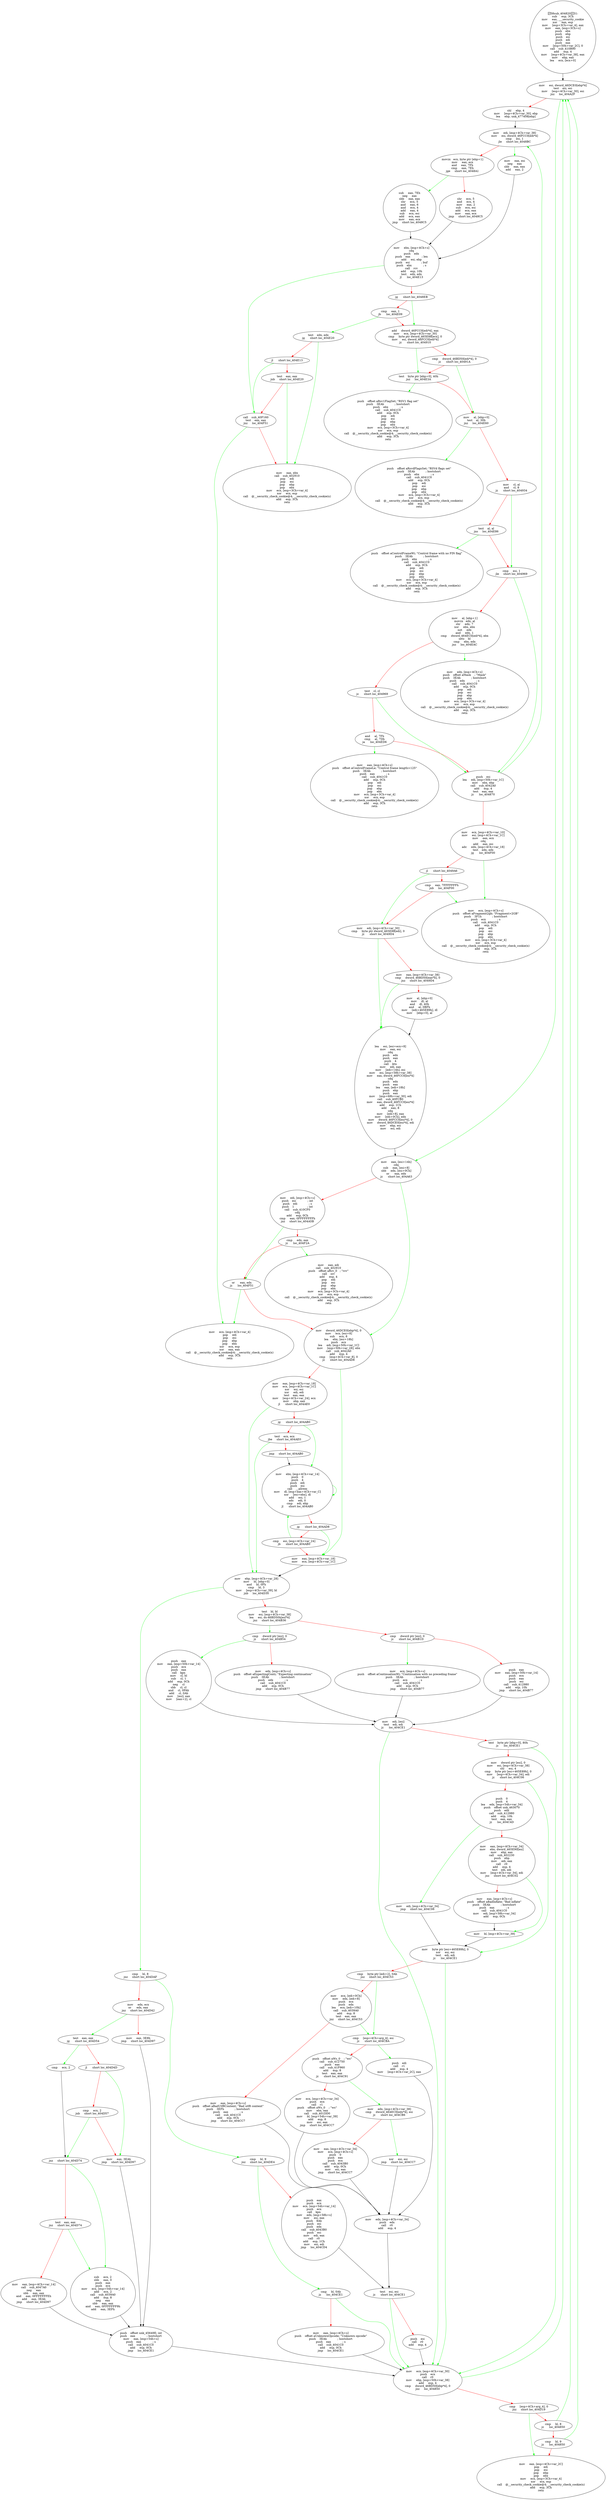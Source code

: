 digraph G{
Node0 [label = "58sub_40482031:
sub     esp, 3Ch
mov     eax, ___security_cookie
xor     eax, esp
mov     [esp+3Ch+var_4], eax
mov     eax, [esp+3Ch+s]
push    ebx
push    ebp
push    esi
push    edi
push    eax
mov     [esp+50h+var_2C], 0
call    sub_410B90
add     esp, 4
mov     [esp+4Ch+var_38], eax
mov     ebp, eax
lea     ecx, [ecx+0]"]
Node1 [label = "mov     esi, dword_46DCE0[ebp*4]
test    esi, esi
mov     [esp+4Ch+var_30], esi
jnz     loc_404A2F"]
Node2 [label = "shl     ebp, 4
mov     [esp+4Ch+var_30], ebp
lea     ebp, unk_477408[ebp]"]
Node3 [label = "mov     edi, [esp+4Ch+var_38]
mov     esi, dword_46FCC0[edi*4]
cmp     esi, 1
jle     short loc_4048BC"]
Node4 [label = "movzx   ecx, byte ptr [ebp+1]
mov     eax, ecx
and     eax, 7Fh
cmp     eax, 7Eh
jge     short loc_4048A1"]
Node5 [label = "shr     ecx, 5
and     ecx, 4
mov     eax, 2
sub     ecx, esi
add     ecx, eax
mov     eax, ecx
jmp     short loc_4048C5"]
Node6 [label = "sub     eax, 7Eh
neg     eax
sbb     eax, eax
shr     ecx, 5
and     eax, 6
and     ecx, 4
add     eax, 4
sub     ecx, esi
add     ecx, eax
mov     eax, ecx
jmp     short loc_4048C5"]
Node7 [label = "mov     eax, esi
neg     eax
sbb     eax, eax
add     eax, 2"]
Node8 [label = "mov     ebx, [esp+4Ch+s]
cdq
push    edx
push    eax             ; len
add     esi, ebp
push    esi             ; buf
push    ebx             ; s
call    rcv
add     esp, 10h
test    edx, edx
jl      loc_404E13"]
Node9 [label = "jg      short loc_4048EB"]
Node10 [label = "cmp     eax, 1
jb      loc_404E09"]
Node11 [label = "add     dword_46FCC0[edi*4], eax
mov     ecx, [esp+4Ch+var_30]
cmp     byte ptr dword_465E88[ecx], 0
mov     esi, dword_46FCC0[edi*4]
jz      short loc_404910"]
Node12 [label = "cmp     dword_46BD50[edi*4], 0
jz      short loc_40491A"]
Node13 [label = "test    byte ptr [ebp+0], 40h
jnz     loc_404E3A"]
Node14 [label = "mov     al, [ebp+0]
test    al, 30h
jnz     loc_404E60"]
Node15 [label = "mov     cl, al
and     cl, 8
jz      short loc_404934"]
Node16 [label = "test    al, al
jns     loc_404E86"]
Node17 [label = "cmp     esi, 1
jle     short loc_404969"]
Node18 [label = "mov     al, [ebp+1]
movzx   edx, al
shr     edx, 7
xor     ebx, ebx
not     edx
and     edx, 1
cmp     dword_464EC0[edi*4], ebx
setz    bl
cmp     ebx, edx
jnz     loc_404EAC"]
Node19 [label = "test    cl, cl
jz      short loc_404969"]
Node20 [label = "and     al, 7Fh
cmp     al, 7Dh
ja      loc_404ED6"]
Node21 [label = "push    esi
lea     edi, [esp+50h+var_1C]
mov     ebx, ebp
call    sub_4042A0
add     esp, 4
test    eax, eax
jz      loc_404870"]
Node22 [label = "mov     ecx, [esp+4Ch+var_10]
mov     esi, [esp+4Ch+var_1C]
mov     eax, ecx
cdq
add     eax, esi
adc     edx, [esp+4Ch+var_18]
test    edx, edx
jg      loc_404F00"]
Node23 [label = "jl      short loc_4049A6"]
Node24 [label = "cmp     eax, 7FFFFFFFh
jnb     loc_404F00"]
Node25 [label = "mov     edi, [esp+4Ch+var_30]
cmp     byte ptr dword_465E88[edi], 0
jz      short loc_4049D4"]
Node26 [label = "mov     eax, [esp+4Ch+var_38]
cmp     dword_46BD50[eax*4], 0
jnz     short loc_4049D4"]
Node27 [label = "mov     al, [ebp+0]
mov     dl, al
and     dl, 40h
and     al, 0BFh
mov     [edi+465E89h], dl
mov     [ebp+0], al"]
Node28 [label = "lea     esi, [esi+ecx+8]
mov     eax, esi
cdq
push    edx
push    eax
push    4
call    ktn
mov     edi, eax
mov     [edi+14h], esi
mov     esi, [esp+58h+var_38]
mov     eax, dword_46FCC0[esi*4]
cdq
push    edx
push    eax
lea     eax, [edi+18h]
push    ebp
push    eax
mov     [esp+68h+var_30], edi
call    sub_40FCB0
mov     eax, dword_46FCC0[esi*4]
add     esp, 1Ch
add     eax, 8
cdq
mov     [edi+8], eax
mov     [edi+0Ch], edx
mov     dword_46FCC0[esi*4], 0
mov     dword_46DCE0[esi*4], edi
mov     ebp, esi
mov     esi, edi"]
Node29 [label = "mov     eax, [esi+14h]
cdq
sub     eax, [esi+8]
sbb     edx, [esi+0Ch]
or      eax, edx
jz      short loc_404A63"]
Node30 [label = "mov     edi, [esp+4Ch+s]
push    esi             ; int
push    edi             ; s
push    1               ; int
call    sub_410CF0
cdq
add     esp, 0Ch
cmp     eax, 0FFFFFFFFh
jnz     short loc_404A5B"]
Node31 [label = "cmp     edx, eax
jz      loc_404F2A"]
Node32 [label = "or      eax, edx
jz      loc_404F51"]
Node33 [label = "mov     dword_46DCE0[ebp*4], 0
mov     ecx, [esi+8]
sub     ecx, 8
lea     ebx, [esi+18h]
push    ecx
lea     edi, [esp+50h+var_1C]
mov     [esp+50h+var_28], ebx
call    sub_4042A0
add     esp, 4
cmp     [esp+4Ch+var_8], 0
jz      short loc_404AD8"]
Node34 [label = "mov     eax, [esp+4Ch+var_18]
mov     ecx, [esp+4Ch+var_1C]
xor     esi, esi
xor     edi, edi
test    eax, eax
mov     [esp+4Ch+var_24], ecx
mov     ebp, eax
jl      short loc_404AE0"]
Node35 [label = "jg      short loc_404AB0"]
Node36 [label = "test    ecx, ecx
jbe     short loc_404AE0"]
Node37 [label = "jmp     short loc_404AB0"]
Node38 [label = "mov     ebx, [esp+4Ch+var_14]
push    0
push    4
push    edi
push    esi
call    __allrem
mov     dl, [esp+eax+4Ch+var_C]
xor     [esi+ebx], dl
add     esi, 1
adc     edi, 0
cmp     edi, ebp
jl      short loc_404AB0"]
Node39 [label = "jg      short loc_404AD8"]
Node40 [label = "cmp     esi, [esp+4Ch+var_24]
jb      short loc_404AB0"]
Node41 [label = "mov     eax, [esp+4Ch+var_18]
mov     ecx, [esp+4Ch+var_1C]"]
Node42 [label = "mov     ebp, [esp+4Ch+var_28]
mov     bl, [ebp+0]
and     bl, 0Fh
cmp     bl, 3
mov     [esp+4Ch+var_39], bl
jnb     loc_404D30"]
Node43 [label = "test    bl, bl
mov     esi, [esp+4Ch+var_38]
lea     esi, ds:46BD50h[esi*4]
jnz     short loc_404B36"]
Node44 [label = "cmp     dword ptr [esi], 0
jz      short loc_404B1D"]
Node45 [label = "push    eax
mov     eax, [esp+50h+var_14]
push    ecx
push    eax
push    esi
call    sub_412980
add     esp, 10h
jmp     short loc_404B77"]
Node46 [label = "mov     ecx, [esp+4Ch+s]
push    offset aContinuationWi; \"Continuation with no preceding frame\"
push    3EAh            ; hostshort
push    ecx             ; s
call    sub_4041C0
add     esp, 0Ch
jmp     short loc_404B77"]
Node47 [label = "cmp     dword ptr [esi], 0
jz      short loc_404B54"]
Node48 [label = "mov     edx, [esp+4Ch+s]
push    offset aExpectingConti; \"Expecting continuation\"
push    3EAh            ; hostshort
push    edx             ; s
call    sub_4041C0
add     esp, 0Ch
jmp     short loc_404B77"]
Node49 [label = "push    eax
mov     eax, [esp+50h+var_14]
push    ecx
push    eax
call    kpn
mov     cl, bl
sub     cl, 1
add     esp, 0Ch
neg     cl
sbb     cl, cl
and     cl, 0FAh
add     cl, 0Ah
mov     [esi], eax
mov     [eax+2], cl"]
Node50 [label = "mov     edi, [esi]
test    edi, edi
jz      loc_404CE1"]
Node51 [label = "test    byte ptr [ebp+0], 80h
jz      loc_404CE1"]
Node52 [label = "mov     dword ptr [esi], 0
mov     esi, [esp+4Ch+var_38]
shl     esi, 4
cmp     byte ptr [esi+465E89h], 0
mov     [esp+4Ch+var_34], edi
jz      short loc_404C06"]
Node53 [label = "push    0
push    4
lea     edx, [esp+54h+var_34]
push    offset unk_463070
push    edx
call    sub_412980
add     esp, 10h
test    eax, eax
jz      loc_404C4D"]
Node54 [label = "mov     eax, [esp+4Ch+var_34]
mov     ebx, dword_465E90[esi]
mov     ebp, eax
call    sub_402230
push    ebp
mov     edi, eax
call    r0
add     esp, 4
test    edi, edi
mov     [esp+4Ch+var_34], edi
jnz     short loc_404C02"]
Node55 [label = "mov     eax, [esp+4Ch+s]
push    offset aBadInflate; \"Bad inflate\"
push    3EAh            ; hostshort
push    eax             ; s
call    sub_4041C0
mov     edi, [esp+58h+var_34]
add     esp, 0Ch"]
Node56 [label = "mov     bl, [esp+4Ch+var_39]"]
Node57 [label = "mov     byte ptr [esi+465E89h], 0
xor     esi, esi
test    edi, edi
jz      loc_404CE1"]
Node58 [label = "cmp     byte ptr [edi+2], 0Ah
jnz     short loc_404C53"]
Node59 [label = "mov     ecx, [edi+0Ch]
mov     edx, [edi+8]
push    ecx
push    edx
lea     ecx, [edi+10h]
call    sub_4039A0
add     esp, 8
test    eax, eax
jnz     short loc_404C53"]
Node60 [label = "mov     eax, [esp+4Ch+s]
push    offset aBadUtf8Content; \"Bad utf8 content\"
push    3EFh            ; hostshort
push    eax             ; s
call    sub_4041C0
add     esp, 0Ch
jmp     short loc_404CC7"]
Node61 [label = "mov     edi, [esp+4Ch+var_34]
jmp     short loc_404C06"]
Node62 [label = "cmp     [esp+4Ch+arg_4], esi
jz      short loc_404CBA"]
Node63 [label = "push    offset aWs_0    ; \"ws\"
call    sub_412750
push    eax
call    sub_41F960
add     esp, 8
test    eax, eax
jz      short loc_404C91"]
Node64 [label = "mov     ecx, [esp+4Ch+var_34]
push    ecx
call    r1
push    offset aWs_0    ; \"ws\"
mov     ebx, eax
call    sub_401DD0
mov     bl, [esp+54h+var_39]
add     esp, 8
mov     esi, eax
jmp     short loc_404CC7"]
Node65 [label = "mov     edx, [esp+4Ch+var_38]
cmp     dword_464EC0[edx*4], esi
jz      short loc_404CB6"]
Node66 [label = "mov     eax, [esp+4Ch+var_34]
mov     ecx, [esp+4Ch+s]
push    0
push    eax
push    ecx
call    sub_4043B0
add     esp, 0Ch
mov     esi, eax
jmp     short loc_404CC7"]
Node67 [label = "xor     esi, esi
jmp     short loc_404CC7"]
Node68 [label = "push    edi
call    r1
add     esp, 4
mov     [esp+4Ch+var_2C], eax"]
Node69 [label = "mov     edx, [esp+4Ch+var_34]
push    edx
call    r0
add     esp, 4"]
Node70 [label = "test    esi, esi
jz      short loc_404CE1"]
Node71 [label = "push    esi
call    r0
add     esp, 4"]
Node72 [label = "mov     ecx, [esp+4Ch+var_30]
push    ecx
call    r0
mov     ebp, [esp+50h+var_38]
add     esp, 4
cmp     dword_46BD50[ebp*4], 0
jnz     loc_404850"]
Node73 [label = "cmp     [esp+4Ch+arg_4], 0
jnz     short loc_404D19"]
Node74 [label = "cmp     bl, 8
jz      loc_404850"]
Node75 [label = "cmp     bl, 9
jz      loc_404850"]
Node76 [label = "mov     eax, [esp+4Ch+var_2C]
pop     edi
pop     esi
pop     ebp
pop     ebx
mov     ecx, [esp+3Ch+var_4]
xor     ecx, esp
call    @__security_check_cookie@4; __security_check_cookie(x)
add     esp, 3Ch
retn"]
Node77 [label = "cmp     bl, 8
jnz     short loc_404DAF"]
Node78 [label = "mov     edx, ecx
or      edx, eax
jnz     short loc_404D42"]
Node79 [label = "mov     eax, 3E8h
jmp     short loc_404D97"]
Node80 [label = "test    eax, eax
jg      short loc_404D54"]
Node81 [label = "jl      short loc_404D4D"]
Node82 [label = "cmp     ecx, 2
jnb     short loc_404D57"]
Node83 [label = "mov     eax, 3EAh
jmp     short loc_404D97"]
Node84 [label = "cmp     ecx, 2"]
Node85 [label = "jnz     short loc_404D74"]
Node86 [label = "test    eax, eax
jnz     short loc_404D74"]
Node87 [label = "mov     eax, [esp+4Ch+var_14]
call    sub_4047A0
neg     eax
sbb     eax, eax
and     eax, 0FFFFFFFEh
add     eax, 3EAh
jmp     short loc_404D97"]
Node88 [label = "sub     ecx, 2
sbb     eax, 0
push    eax
push    ecx
mov     ecx, [esp+54h+var_14]
add     ecx, 2
call    sub_4039A0
add     esp, 8
neg     eax
sbb     eax, eax
and     eax, 0FFFFFFF9h
add     eax, 3EFh"]
Node89 [label = "push    offset unk_45649E; int
push    eax             ; hostshort
mov     eax, [esp+54h+s]
push    eax             ; s
call    sub_4041C0
add     esp, 0Ch
jmp     loc_404CE1"]
Node90 [label = "cmp     bl, 9
jnz     short loc_404DE4"]
Node91 [label = "push    eax
push    ecx
mov     ecx, [esp+54h+var_14]
push    ecx
call    kpn
mov     edx, [esp+58h+s]
mov     esi, eax
push    8Ah
push    esi
push    edx
call    sub_4043B0
push    esi
mov     edi, eax
call    r0
add     esp, 1Ch
mov     esi, edi
jmp     loc_404CD4"]
Node92 [label = "cmp     bl, 0Ah
jz      loc_404CE1"]
Node93 [label = "mov     eax, [esp+4Ch+s]
push    offset aUnknownOpcode; \"Unknown opcode\"
push    3EAh            ; hostshort
push    eax             ; s
call    sub_4041C0
add     esp, 0Ch
jmp     loc_404CE1"]
Node94 [label = "test    edx, edx
jg      short loc_404E20"]
Node95 [label = "jl      short loc_404E13"]
Node96 [label = "test    eax, eax
jnb     short loc_404E20"]
Node97 [label = "call    sub_40F160
test    eax, eax
jnz     loc_404F51"]
Node98 [label = "mov     eax, ebx
call    sub_402910
pop     edi
pop     esi
pop     ebp
pop     ebx
mov     ecx, [esp+3Ch+var_4]
xor     ecx, esp
call    @__security_check_cookie@4; __security_check_cookie(x)
add     esp, 3Ch
retn"]
Node99 [label = "push    offset aRsv1FlagSet; \"RSV1 flag set\"
push    3EAh            ; hostshort
push    ebx             ; s
call    sub_4041C0
add     esp, 0Ch
pop     edi
pop     esi
pop     ebp
pop     ebx
mov     ecx, [esp+3Ch+var_4]
xor     ecx, esp
call    @__security_check_cookie@4; __security_check_cookie(x)
add     esp, 3Ch
retn"]
Node100 [label = "push    offset aRsvdFlagsSet; \"RSVd flags set\"
push    3EAh            ; hostshort
push    ebx             ; s
call    sub_4041C0
add     esp, 0Ch
pop     edi
pop     esi
pop     ebp
pop     ebx
mov     ecx, [esp+3Ch+var_4]
xor     ecx, esp
call    @__security_check_cookie@4; __security_check_cookie(x)
add     esp, 3Ch
retn"]
Node101 [label = "push    offset aControlFrameWi; \"Control frame with no FIN flag\"
push    3EAh            ; hostshort
push    ebx             ; s
call    sub_4041C0
add     esp, 0Ch
pop     edi
pop     esi
pop     ebp
pop     ebx
mov     ecx, [esp+3Ch+var_4]
xor     ecx, esp
call    @__security_check_cookie@4; __security_check_cookie(x)
add     esp, 3Ch
retn"]
Node102 [label = "mov     edx, [esp+4Ch+s]
push    offset aMask    ; \"Mask\"
push    3EAh            ; hostshort
push    edx             ; s
call    sub_4041C0
add     esp, 0Ch
pop     edi
pop     esi
pop     ebp
pop     ebx
mov     ecx, [esp+3Ch+var_4]
xor     ecx, esp
call    @__security_check_cookie@4; __security_check_cookie(x)
add     esp, 3Ch
retn"]
Node103 [label = "mov     eax, [esp+4Ch+s]
push    offset aControlFrameLe; \"Control frame length>125\"
push    3EAh            ; hostshort
push    eax             ; s
call    sub_4041C0
add     esp, 0Ch
pop     edi
pop     esi
pop     ebp
pop     ebx
mov     ecx, [esp+3Ch+var_4]
xor     ecx, esp
call    @__security_check_cookie@4; __security_check_cookie(x)
add     esp, 3Ch
retn"]
Node104 [label = "mov     ecx, [esp+4Ch+s]
push    offset aFragment2gb; \"Fragment>2GB\"
push    3F1h            ; hostshort
push    ecx             ; s
call    sub_4041C0
add     esp, 0Ch
pop     edi
pop     esi
pop     ebp
pop     ebx
mov     ecx, [esp+3Ch+var_4]
xor     ecx, esp
call    @__security_check_cookie@4; __security_check_cookie(x)
add     esp, 3Ch
retn"]
Node105 [label = "mov     eax, edi
call    sub_402910
push    offset aRcv_0   ; \"rcv\"
call    orr
add     esp, 4
pop     edi
pop     esi
pop     ebp
pop     ebx
mov     ecx, [esp+3Ch+var_4]
xor     ecx, esp
call    @__security_check_cookie@4; __security_check_cookie(x)
add     esp, 3Ch
retn"]
Node106 [label = "mov     ecx, [esp+4Ch+var_4]
pop     edi
pop     esi
pop     ebp
pop     ebx
xor     ecx, esp
xor     eax, eax
call    @__security_check_cookie@4; __security_check_cookie(x)
add     esp, 3Ch
retn"]
Node0 -> Node1 [color = "black"]
Node1 -> Node2 [color = "red"]
Node1 -> Node29 [color = "green"]
Node2 -> Node3 [color = "black"]
Node3 -> Node4 [color = "red"]
Node3 -> Node7 [color = "green"]
Node4 -> Node5 [color = "red"]
Node4 -> Node6 [color = "green"]
Node5 -> Node8 [color = "black"]
Node6 -> Node8 [color = "black"]
Node7 -> Node8 [color = "black"]
Node8 -> Node9 [color = "red"]
Node8 -> Node97 [color = "green"]
Node9 -> Node10 [color = "red"]
Node9 -> Node11 [color = "green"]
Node10 -> Node11 [color = "red"]
Node10 -> Node94 [color = "green"]
Node11 -> Node12 [color = "red"]
Node11 -> Node13 [color = "green"]
Node12 -> Node13 [color = "red"]
Node12 -> Node14 [color = "green"]
Node13 -> Node14 [color = "red"]
Node13 -> Node99 [color = "green"]
Node14 -> Node15 [color = "red"]
Node14 -> Node100 [color = "green"]
Node15 -> Node16 [color = "red"]
Node15 -> Node17 [color = "green"]
Node16 -> Node17 [color = "red"]
Node16 -> Node101 [color = "green"]
Node17 -> Node18 [color = "red"]
Node17 -> Node21 [color = "green"]
Node18 -> Node19 [color = "red"]
Node18 -> Node102 [color = "green"]
Node19 -> Node20 [color = "red"]
Node19 -> Node21 [color = "green"]
Node20 -> Node21 [color = "red"]
Node20 -> Node103 [color = "green"]
Node21 -> Node3 [color = "green"]
Node21 -> Node22 [color = "red"]
Node22 -> Node23 [color = "red"]
Node22 -> Node104 [color = "green"]
Node23 -> Node24 [color = "red"]
Node23 -> Node25 [color = "green"]
Node24 -> Node25 [color = "red"]
Node24 -> Node104 [color = "green"]
Node25 -> Node26 [color = "red"]
Node25 -> Node28 [color = "green"]
Node26 -> Node27 [color = "red"]
Node26 -> Node28 [color = "green"]
Node27 -> Node28 [color = "black"]
Node28 -> Node29 [color = "black"]
Node29 -> Node30 [color = "red"]
Node29 -> Node33 [color = "green"]
Node30 -> Node31 [color = "red"]
Node30 -> Node32 [color = "green"]
Node31 -> Node32 [color = "red"]
Node31 -> Node105 [color = "green"]
Node32 -> Node33 [color = "red"]
Node32 -> Node106 [color = "green"]
Node33 -> Node34 [color = "red"]
Node33 -> Node41 [color = "green"]
Node34 -> Node35 [color = "red"]
Node34 -> Node42 [color = "green"]
Node35 -> Node36 [color = "red"]
Node35 -> Node38 [color = "green"]
Node36 -> Node37 [color = "red"]
Node36 -> Node42 [color = "green"]
Node37 -> Node38 [color = "black"]
Node38 -> Node39 [color = "red"]
Node38 -> Node38 [color = "green"]
Node39 -> Node40 [color = "red"]
Node39 -> Node41 [color = "green"]
Node40 -> Node38 [color = "green"]
Node40 -> Node41 [color = "red"]
Node41 -> Node42 [color = "black"]
Node42 -> Node43 [color = "red"]
Node42 -> Node77 [color = "green"]
Node43 -> Node44 [color = "red"]
Node43 -> Node47 [color = "green"]
Node44 -> Node45 [color = "red"]
Node44 -> Node46 [color = "green"]
Node45 -> Node50 [color = "black"]
Node46 -> Node50 [color = "black"]
Node47 -> Node48 [color = "red"]
Node47 -> Node49 [color = "green"]
Node48 -> Node50 [color = "black"]
Node49 -> Node50 [color = "black"]
Node50 -> Node51 [color = "red"]
Node50 -> Node72 [color = "green"]
Node51 -> Node52 [color = "red"]
Node51 -> Node72 [color = "green"]
Node52 -> Node53 [color = "red"]
Node52 -> Node57 [color = "green"]
Node53 -> Node54 [color = "red"]
Node53 -> Node61 [color = "green"]
Node54 -> Node55 [color = "red"]
Node54 -> Node56 [color = "green"]
Node55 -> Node56 [color = "black"]
Node56 -> Node57 [color = "black"]
Node57 -> Node58 [color = "red"]
Node57 -> Node72 [color = "green"]
Node58 -> Node59 [color = "red"]
Node58 -> Node62 [color = "green"]
Node59 -> Node60 [color = "red"]
Node59 -> Node62 [color = "green"]
Node60 -> Node69 [color = "black"]
Node61 -> Node57 [color = "black"]
Node62 -> Node63 [color = "red"]
Node62 -> Node68 [color = "green"]
Node63 -> Node64 [color = "red"]
Node63 -> Node65 [color = "green"]
Node64 -> Node69 [color = "black"]
Node65 -> Node66 [color = "red"]
Node65 -> Node67 [color = "green"]
Node66 -> Node69 [color = "black"]
Node67 -> Node69 [color = "black"]
Node68 -> Node69 [color = "black"]
Node69 -> Node70 [color = "black"]
Node70 -> Node71 [color = "red"]
Node70 -> Node72 [color = "green"]
Node71 -> Node72 [color = "black"]
Node72 -> Node1 [color = "green"]
Node72 -> Node73 [color = "red"]
Node73 -> Node74 [color = "red"]
Node73 -> Node76 [color = "green"]
Node74 -> Node1 [color = "green"]
Node74 -> Node75 [color = "red"]
Node75 -> Node1 [color = "green"]
Node75 -> Node76 [color = "red"]
Node77 -> Node78 [color = "red"]
Node77 -> Node90 [color = "green"]
Node78 -> Node79 [color = "red"]
Node78 -> Node80 [color = "green"]
Node79 -> Node89 [color = "black"]
Node80 -> Node81 [color = "red"]
Node80 -> Node84 [color = "green"]
Node81 -> Node82 [color = "red"]
Node81 -> Node83 [color = "green"]
Node82 -> Node83 [color = "red"]
Node82 -> Node85 [color = "green"]
Node83 -> Node89 [color = "black"]
Node84 -> Node85 [color = "black"]
Node85 -> Node86 [color = "red"]
Node85 -> Node88 [color = "green"]
Node86 -> Node87 [color = "red"]
Node86 -> Node88 [color = "green"]
Node87 -> Node89 [color = "black"]
Node88 -> Node89 [color = "black"]
Node89 -> Node72 [color = "black"]
Node90 -> Node91 [color = "red"]
Node90 -> Node92 [color = "green"]
Node91 -> Node70 [color = "black"]
Node92 -> Node72 [color = "green"]
Node92 -> Node93 [color = "red"]
Node93 -> Node72 [color = "black"]
Node94 -> Node95 [color = "red"]
Node94 -> Node98 [color = "green"]
Node95 -> Node96 [color = "red"]
Node95 -> Node97 [color = "green"]
Node96 -> Node97 [color = "red"]
Node96 -> Node98 [color = "green"]
Node97 -> Node98 [color = "red"]
Node97 -> Node106 [color = "green"]
}